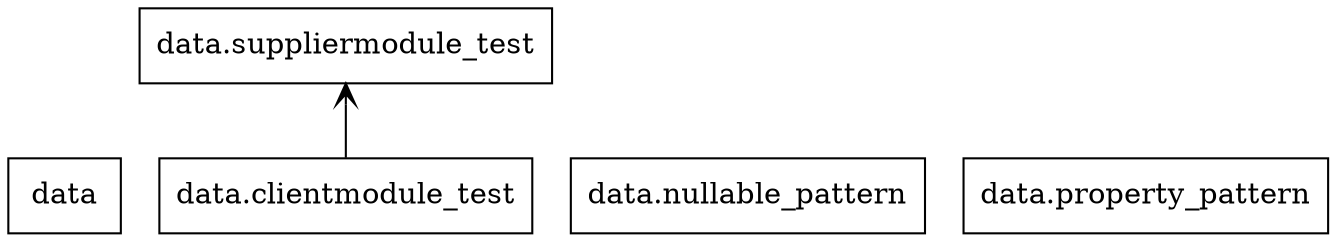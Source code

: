 digraph "packages_depth_limited" {
rankdir=BT
charset="utf-8"
"data" [color="black", label=<data>, shape="box", style="solid"];
"data.clientmodule_test" [color="black", label=<data.clientmodule_test>, shape="box", style="solid"];
"data.nullable_pattern" [color="black", label=<data.nullable_pattern>, shape="box", style="solid"];
"data.property_pattern" [color="black", label=<data.property_pattern>, shape="box", style="solid"];
"data.suppliermodule_test" [color="black", label=<data.suppliermodule_test>, shape="box", style="solid"];
"data.clientmodule_test" -> "data.suppliermodule_test" [arrowhead="open", arrowtail="none"];
}
